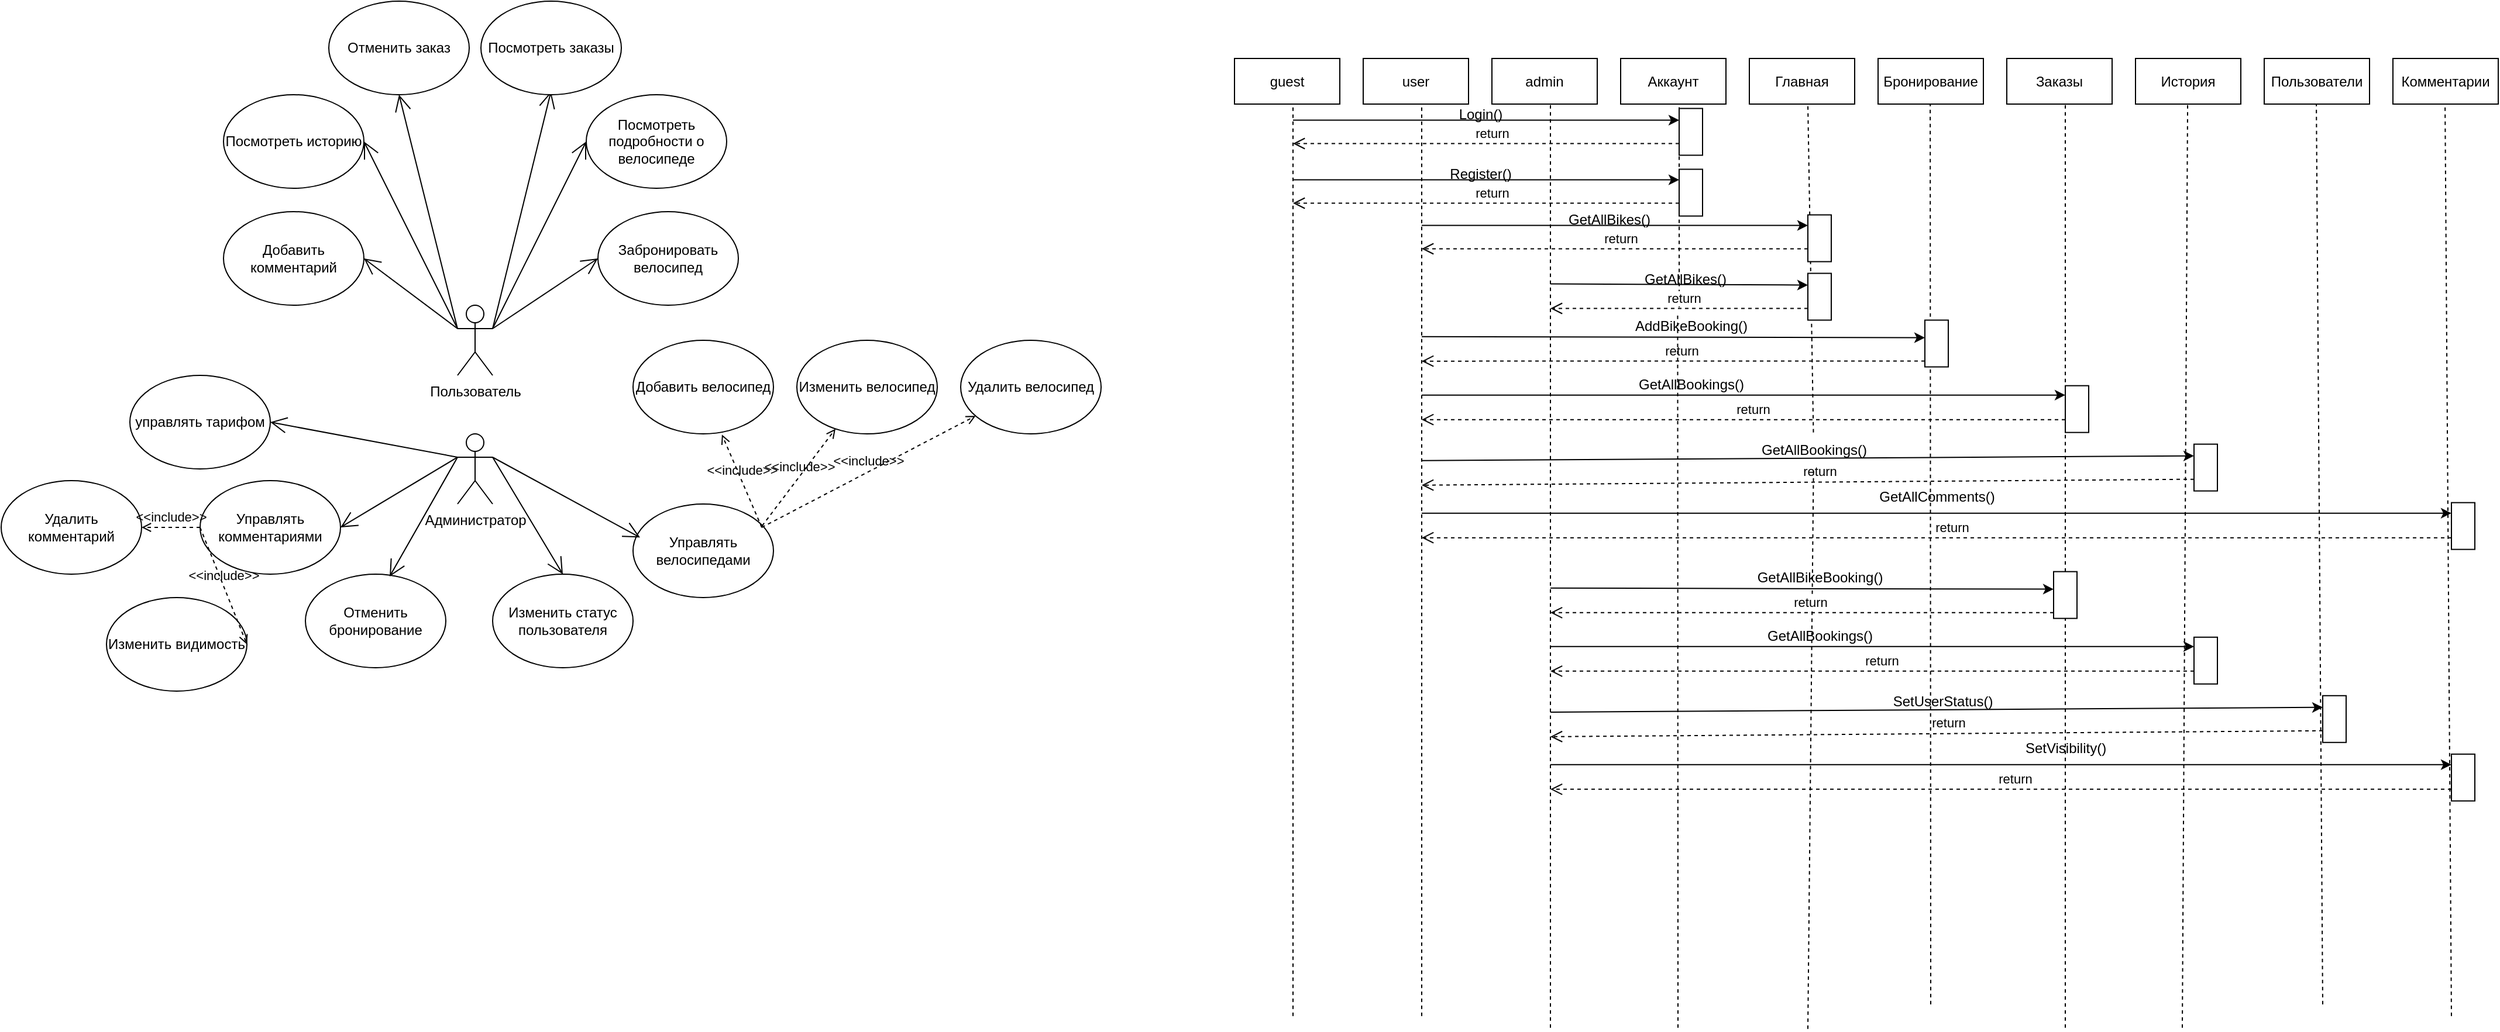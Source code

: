 <mxfile version="27.0.6">
  <diagram name="Page-1" id="e7e014a7-5840-1c2e-5031-d8a46d1fe8dd">
    <mxGraphModel dx="1501" dy="1657" grid="0" gridSize="10" guides="1" tooltips="1" connect="1" arrows="1" fold="1" page="1" pageScale="1" pageWidth="1169" pageHeight="826" background="none" math="0" shadow="0">
      <root>
        <mxCell id="0" />
        <mxCell id="1" parent="0" />
        <mxCell id="YsNcSv_oeG620owVBJP3-41" value="Администратор" style="shape=umlActor;verticalLabelPosition=bottom;verticalAlign=top;html=1;outlineConnect=0;" parent="1" vertex="1">
          <mxGeometry x="534" y="-399" width="30" height="60" as="geometry" />
        </mxCell>
        <mxCell id="YsNcSv_oeG620owVBJP3-42" value="Пользователь" style="shape=umlActor;verticalLabelPosition=bottom;verticalAlign=top;html=1;outlineConnect=0;" parent="1" vertex="1">
          <mxGeometry x="534" y="-509" width="30" height="60" as="geometry" />
        </mxCell>
        <mxCell id="YsNcSv_oeG620owVBJP3-47" value="Добавить велосипед" style="ellipse;whiteSpace=wrap;html=1;" parent="1" vertex="1">
          <mxGeometry x="684" y="-479" width="120" height="80" as="geometry" />
        </mxCell>
        <mxCell id="YsNcSv_oeG620owVBJP3-48" value="Изменить велосипед" style="ellipse;whiteSpace=wrap;html=1;" parent="1" vertex="1">
          <mxGeometry x="824" y="-479" width="120" height="80" as="geometry" />
        </mxCell>
        <mxCell id="YsNcSv_oeG620owVBJP3-49" value="Удалить велосипед" style="ellipse;whiteSpace=wrap;html=1;" parent="1" vertex="1">
          <mxGeometry x="964" y="-479" width="120" height="80" as="geometry" />
        </mxCell>
        <mxCell id="YsNcSv_oeG620owVBJP3-50" value="Управлять комментариями" style="ellipse;whiteSpace=wrap;html=1;" parent="1" vertex="1">
          <mxGeometry x="314" y="-359" width="120" height="80" as="geometry" />
        </mxCell>
        <mxCell id="YsNcSv_oeG620owVBJP3-51" value="Отменить бронирование" style="ellipse;whiteSpace=wrap;html=1;" parent="1" vertex="1">
          <mxGeometry x="404" y="-279" width="120" height="80" as="geometry" />
        </mxCell>
        <mxCell id="YsNcSv_oeG620owVBJP3-52" value="управлять тарифом" style="ellipse;whiteSpace=wrap;html=1;" parent="1" vertex="1">
          <mxGeometry x="254" y="-449" width="120" height="80" as="geometry" />
        </mxCell>
        <mxCell id="YsNcSv_oeG620owVBJP3-56" value="Управлять велосипедами" style="ellipse;whiteSpace=wrap;html=1;" parent="1" vertex="1">
          <mxGeometry x="684" y="-339" width="120" height="80" as="geometry" />
        </mxCell>
        <mxCell id="YsNcSv_oeG620owVBJP3-62" value="" style="endArrow=open;endFill=1;endSize=12;html=1;rounded=0;exitX=0;exitY=0.333;exitDx=0;exitDy=0;exitPerimeter=0;entryX=1;entryY=0.5;entryDx=0;entryDy=0;" parent="1" source="YsNcSv_oeG620owVBJP3-41" target="YsNcSv_oeG620owVBJP3-52" edge="1">
          <mxGeometry width="160" relative="1" as="geometry">
            <mxPoint x="444" y="-19" as="sourcePoint" />
            <mxPoint x="604" y="-19" as="targetPoint" />
          </mxGeometry>
        </mxCell>
        <mxCell id="YsNcSv_oeG620owVBJP3-63" value="" style="endArrow=open;endFill=1;endSize=12;html=1;rounded=0;entryX=0.05;entryY=0.358;entryDx=0;entryDy=0;entryPerimeter=0;" parent="1" target="YsNcSv_oeG620owVBJP3-56" edge="1">
          <mxGeometry width="160" relative="1" as="geometry">
            <mxPoint x="564" y="-379" as="sourcePoint" />
            <mxPoint x="444" y="-109" as="targetPoint" />
          </mxGeometry>
        </mxCell>
        <mxCell id="YsNcSv_oeG620owVBJP3-64" value="Изменить статус пользователя" style="ellipse;whiteSpace=wrap;html=1;" parent="1" vertex="1">
          <mxGeometry x="564" y="-279" width="120" height="80" as="geometry" />
        </mxCell>
        <mxCell id="YsNcSv_oeG620owVBJP3-67" value="" style="endArrow=open;endFill=1;endSize=12;html=1;rounded=0;entryX=1;entryY=0.5;entryDx=0;entryDy=0;exitX=0;exitY=0.333;exitDx=0;exitDy=0;exitPerimeter=0;" parent="1" source="YsNcSv_oeG620owVBJP3-41" target="YsNcSv_oeG620owVBJP3-50" edge="1">
          <mxGeometry width="160" relative="1" as="geometry">
            <mxPoint x="554" y="-29" as="sourcePoint" />
            <mxPoint x="444" y="-169" as="targetPoint" />
          </mxGeometry>
        </mxCell>
        <mxCell id="YsNcSv_oeG620owVBJP3-68" value="" style="endArrow=open;endFill=1;endSize=12;html=1;rounded=0;entryX=0.6;entryY=0.025;entryDx=0;entryDy=0;exitX=0;exitY=0.333;exitDx=0;exitDy=0;exitPerimeter=0;entryPerimeter=0;" parent="1" source="YsNcSv_oeG620owVBJP3-41" target="YsNcSv_oeG620owVBJP3-51" edge="1">
          <mxGeometry width="160" relative="1" as="geometry">
            <mxPoint x="554" y="-29" as="sourcePoint" />
            <mxPoint x="444" y="-69" as="targetPoint" />
          </mxGeometry>
        </mxCell>
        <mxCell id="YsNcSv_oeG620owVBJP3-69" value="" style="endArrow=open;endFill=1;endSize=12;html=1;rounded=0;entryX=0.5;entryY=0;entryDx=0;entryDy=0;exitX=1;exitY=0.333;exitDx=0;exitDy=0;exitPerimeter=0;" parent="1" source="YsNcSv_oeG620owVBJP3-41" target="YsNcSv_oeG620owVBJP3-64" edge="1">
          <mxGeometry width="160" relative="1" as="geometry">
            <mxPoint x="554" y="-29" as="sourcePoint" />
            <mxPoint x="444" y="31" as="targetPoint" />
          </mxGeometry>
        </mxCell>
        <mxCell id="YsNcSv_oeG620owVBJP3-70" value="Посмотреть историю" style="ellipse;whiteSpace=wrap;html=1;" parent="1" vertex="1">
          <mxGeometry x="334" y="-689" width="120" height="80" as="geometry" />
        </mxCell>
        <mxCell id="YsNcSv_oeG620owVBJP3-80" value="&amp;lt;&amp;lt;include&amp;gt;&amp;gt;" style="html=1;verticalAlign=bottom;labelBackgroundColor=none;endArrow=open;endFill=0;dashed=1;rounded=0;entryX=0.633;entryY=1.008;entryDx=0;entryDy=0;entryPerimeter=0;" parent="1" target="YsNcSv_oeG620owVBJP3-47" edge="1">
          <mxGeometry width="160" relative="1" as="geometry">
            <mxPoint x="794" y="-319" as="sourcePoint" />
            <mxPoint x="214" y="178" as="targetPoint" />
          </mxGeometry>
        </mxCell>
        <mxCell id="YsNcSv_oeG620owVBJP3-81" value="&amp;lt;&amp;lt;include&amp;gt;&amp;gt;" style="html=1;verticalAlign=bottom;labelBackgroundColor=none;endArrow=open;endFill=0;dashed=1;rounded=0;exitX=0.919;exitY=0.234;exitDx=0;exitDy=0;exitPerimeter=0;" parent="1" source="YsNcSv_oeG620owVBJP3-56" target="YsNcSv_oeG620owVBJP3-48" edge="1">
          <mxGeometry width="160" relative="1" as="geometry">
            <mxPoint x="354" y="258" as="sourcePoint" />
            <mxPoint x="354" y="178" as="targetPoint" />
            <Array as="points" />
          </mxGeometry>
        </mxCell>
        <mxCell id="YsNcSv_oeG620owVBJP3-82" value="&amp;lt;&amp;lt;include&amp;gt;&amp;gt;" style="html=1;verticalAlign=bottom;labelBackgroundColor=none;endArrow=open;endFill=0;dashed=1;rounded=0;" parent="1" target="YsNcSv_oeG620owVBJP3-49" edge="1">
          <mxGeometry width="160" relative="1" as="geometry">
            <mxPoint x="794" y="-319" as="sourcePoint" />
            <mxPoint x="1044" y="-532" as="targetPoint" />
          </mxGeometry>
        </mxCell>
        <mxCell id="YsNcSv_oeG620owVBJP3-84" value="Посмотреть подробности о велосипеде" style="ellipse;whiteSpace=wrap;html=1;" parent="1" vertex="1">
          <mxGeometry x="644" y="-689" width="120" height="80" as="geometry" />
        </mxCell>
        <mxCell id="YsNcSv_oeG620owVBJP3-85" value="Забронировать велосипед" style="ellipse;whiteSpace=wrap;html=1;" parent="1" vertex="1">
          <mxGeometry x="654" y="-589" width="120" height="80" as="geometry" />
        </mxCell>
        <mxCell id="YsNcSv_oeG620owVBJP3-98" value="Изменить в&lt;span style=&quot;color: rgba(0, 0, 0, 0); font-family: monospace; font-size: 0px; text-align: start; text-wrap-mode: nowrap;&quot;&gt;%3CmxGraphModel%3E%3Croot%3E%3CmxCell%20id%3D%220%22%2F%3E%3CmxCell%20id%3D%221%22%20parent%3D%220%22%2F%3E%3CmxCell%20id%3D%222%22%20value%3D%22%26amp%3Blt%3B%26amp%3Blt%3Binclude%26amp%3Bgt%3B%26amp%3Bgt%3B%22%20style%3D%22html%3D1%3BverticalAlign%3Dbottom%3BlabelBackgroundColor%3Dnone%3BendArrow%3Dopen%3BendFill%3D0%3Bdashed%3D1%3Brounded%3D0%3BentryX%3D0.5%3BentryY%3D1%3BentryDx%3D0%3BentryDy%3D0%3BexitX%3D0.5%3BexitY%3D0%3BexitDx%3D0%3BexitDy%3D0%3B%22%20edge%3D%221%22%20parent%3D%221%22%3E%3CmxGeometry%20width%3D%22160%22%20relative%3D%221%22%20as%3D%22geometry%22%3E%3CmxPoint%20x%3D%22150%22%20y%3D%2270%22%20as%3D%22sourcePoint%22%2F%3E%3CmxPoint%20x%3D%2210%22%20y%3D%22-10%22%20as%3D%22targetPoint%22%2F%3E%3C%2FmxGeometry%3E%3C%2FmxCell%3E%3C%2Froot%3E%3C%2FmxGraphModel%3E&lt;/span&gt;идимость" style="ellipse;whiteSpace=wrap;html=1;" parent="1" vertex="1">
          <mxGeometry x="234" y="-259" width="120" height="80" as="geometry" />
        </mxCell>
        <mxCell id="IDEFh9YCxk9d17EdRo5u-1" value="" style="endArrow=open;endFill=1;endSize=12;html=1;rounded=0;entryX=0.499;entryY=0.965;entryDx=0;entryDy=0;entryPerimeter=0;" parent="1" target="a5ipstN5LhFRnfqZYlel-1" edge="1">
          <mxGeometry width="160" relative="1" as="geometry">
            <mxPoint x="564" y="-489" as="sourcePoint" />
            <mxPoint x="799" y="-849" as="targetPoint" />
          </mxGeometry>
        </mxCell>
        <mxCell id="IDEFh9YCxk9d17EdRo5u-2" value="" style="endArrow=open;endFill=1;endSize=12;html=1;rounded=0;exitX=1;exitY=0.333;exitDx=0;exitDy=0;exitPerimeter=0;entryX=0;entryY=0.5;entryDx=0;entryDy=0;" parent="1" source="YsNcSv_oeG620owVBJP3-42" target="YsNcSv_oeG620owVBJP3-84" edge="1">
          <mxGeometry width="160" relative="1" as="geometry">
            <mxPoint x="764" y="-19" as="sourcePoint" />
            <mxPoint x="902" y="-141" as="targetPoint" />
          </mxGeometry>
        </mxCell>
        <mxCell id="IDEFh9YCxk9d17EdRo5u-3" value="" style="endArrow=open;endFill=1;endSize=12;html=1;rounded=0;exitX=1;exitY=0.333;exitDx=0;exitDy=0;exitPerimeter=0;entryX=0;entryY=0.5;entryDx=0;entryDy=0;" parent="1" source="YsNcSv_oeG620owVBJP3-42" target="YsNcSv_oeG620owVBJP3-85" edge="1">
          <mxGeometry width="160" relative="1" as="geometry">
            <mxPoint x="774" y="-9" as="sourcePoint" />
            <mxPoint x="912" y="-131" as="targetPoint" />
          </mxGeometry>
        </mxCell>
        <mxCell id="a5ipstN5LhFRnfqZYlel-1" value="Посмотреть заказы" style="ellipse;whiteSpace=wrap;html=1;" parent="1" vertex="1">
          <mxGeometry x="554" y="-769" width="120" height="80" as="geometry" />
        </mxCell>
        <mxCell id="a5ipstN5LhFRnfqZYlel-2" value="Отменить заказ" style="ellipse;whiteSpace=wrap;html=1;" parent="1" vertex="1">
          <mxGeometry x="424" y="-769" width="120" height="80" as="geometry" />
        </mxCell>
        <mxCell id="a5ipstN5LhFRnfqZYlel-3" value="Добавить комментарий" style="ellipse;whiteSpace=wrap;html=1;" parent="1" vertex="1">
          <mxGeometry x="334" y="-589" width="120" height="80" as="geometry" />
        </mxCell>
        <mxCell id="a5ipstN5LhFRnfqZYlel-4" value="&amp;lt;&amp;lt;include&amp;gt;&amp;gt;" style="html=1;verticalAlign=bottom;labelBackgroundColor=none;endArrow=open;endFill=0;dashed=1;rounded=0;entryX=1;entryY=0.5;entryDx=0;entryDy=0;exitX=0;exitY=0.5;exitDx=0;exitDy=0;" parent="1" source="YsNcSv_oeG620owVBJP3-50" target="YsNcSv_oeG620owVBJP3-98" edge="1">
          <mxGeometry width="160" relative="1" as="geometry">
            <mxPoint x="444" y="-179" as="sourcePoint" />
            <mxPoint x="304" y="-259" as="targetPoint" />
          </mxGeometry>
        </mxCell>
        <mxCell id="a5ipstN5LhFRnfqZYlel-5" value="Удалить комментарий" style="ellipse;whiteSpace=wrap;html=1;" parent="1" vertex="1">
          <mxGeometry x="144" y="-359" width="120" height="80" as="geometry" />
        </mxCell>
        <mxCell id="a5ipstN5LhFRnfqZYlel-6" value="&amp;lt;&amp;lt;include&amp;gt;&amp;gt;" style="html=1;verticalAlign=bottom;labelBackgroundColor=none;endArrow=open;endFill=0;dashed=1;rounded=0;entryX=1;entryY=0.5;entryDx=0;entryDy=0;exitX=0;exitY=0.5;exitDx=0;exitDy=0;" parent="1" source="YsNcSv_oeG620owVBJP3-50" target="a5ipstN5LhFRnfqZYlel-5" edge="1">
          <mxGeometry width="160" relative="1" as="geometry">
            <mxPoint x="444" y="-179" as="sourcePoint" />
            <mxPoint x="344" y="-139" as="targetPoint" />
          </mxGeometry>
        </mxCell>
        <mxCell id="a5ipstN5LhFRnfqZYlel-7" value="" style="endArrow=open;endFill=1;endSize=12;html=1;rounded=0;entryX=0.5;entryY=1;entryDx=0;entryDy=0;" parent="1" target="a5ipstN5LhFRnfqZYlel-2" edge="1">
          <mxGeometry width="160" relative="1" as="geometry">
            <mxPoint x="534" y="-489" as="sourcePoint" />
            <mxPoint x="834" y="-719" as="targetPoint" />
          </mxGeometry>
        </mxCell>
        <mxCell id="a5ipstN5LhFRnfqZYlel-8" value="" style="endArrow=open;endFill=1;endSize=12;html=1;rounded=0;entryX=1;entryY=0.5;entryDx=0;entryDy=0;" parent="1" target="YsNcSv_oeG620owVBJP3-70" edge="1">
          <mxGeometry width="160" relative="1" as="geometry">
            <mxPoint x="534" y="-489" as="sourcePoint" />
            <mxPoint x="824" y="-779" as="targetPoint" />
          </mxGeometry>
        </mxCell>
        <mxCell id="a5ipstN5LhFRnfqZYlel-9" value="" style="endArrow=open;endFill=1;endSize=12;html=1;rounded=0;entryX=1;entryY=0.5;entryDx=0;entryDy=0;" parent="1" target="a5ipstN5LhFRnfqZYlel-3" edge="1">
          <mxGeometry width="160" relative="1" as="geometry">
            <mxPoint x="534" y="-489" as="sourcePoint" />
            <mxPoint x="484" y="-489" as="targetPoint" />
          </mxGeometry>
        </mxCell>
        <mxCell id="K-OcBMhKmm6LMakxH6LD-1" value="user" style="rounded=0;whiteSpace=wrap;html=1;" vertex="1" parent="1">
          <mxGeometry x="1308" y="-720" width="90" height="39" as="geometry" />
        </mxCell>
        <mxCell id="K-OcBMhKmm6LMakxH6LD-2" value="admin" style="rounded=0;whiteSpace=wrap;html=1;" vertex="1" parent="1">
          <mxGeometry x="1418" y="-720" width="90" height="39" as="geometry" />
        </mxCell>
        <mxCell id="K-OcBMhKmm6LMakxH6LD-3" value="Главная" style="rounded=0;whiteSpace=wrap;html=1;" vertex="1" parent="1">
          <mxGeometry x="1638" y="-720" width="90" height="39" as="geometry" />
        </mxCell>
        <mxCell id="K-OcBMhKmm6LMakxH6LD-4" value="Бронирование" style="rounded=0;whiteSpace=wrap;html=1;" vertex="1" parent="1">
          <mxGeometry x="1748" y="-720" width="90" height="39" as="geometry" />
        </mxCell>
        <mxCell id="K-OcBMhKmm6LMakxH6LD-5" value="Заказы" style="rounded=0;whiteSpace=wrap;html=1;" vertex="1" parent="1">
          <mxGeometry x="1858" y="-720" width="90" height="39" as="geometry" />
        </mxCell>
        <mxCell id="K-OcBMhKmm6LMakxH6LD-6" value="История" style="rounded=0;whiteSpace=wrap;html=1;" vertex="1" parent="1">
          <mxGeometry x="1968" y="-720" width="90" height="39" as="geometry" />
        </mxCell>
        <mxCell id="K-OcBMhKmm6LMakxH6LD-7" value="Пользователи" style="rounded=0;whiteSpace=wrap;html=1;" vertex="1" parent="1">
          <mxGeometry x="2078" y="-720" width="90" height="39" as="geometry" />
        </mxCell>
        <mxCell id="K-OcBMhKmm6LMakxH6LD-8" value="Комментарии" style="rounded=0;whiteSpace=wrap;html=1;" vertex="1" parent="1">
          <mxGeometry x="2188" y="-720" width="90" height="39" as="geometry" />
        </mxCell>
        <mxCell id="K-OcBMhKmm6LMakxH6LD-10" value="" style="endArrow=none;dashed=1;html=1;rounded=0;" edge="1" parent="1">
          <mxGeometry width="50" height="50" relative="1" as="geometry">
            <mxPoint x="1358" y="98.82" as="sourcePoint" />
            <mxPoint x="1358" y="-681" as="targetPoint" />
          </mxGeometry>
        </mxCell>
        <mxCell id="K-OcBMhKmm6LMakxH6LD-11" value="" style="endArrow=none;dashed=1;html=1;rounded=0;" edge="1" parent="1">
          <mxGeometry width="50" height="50" relative="1" as="geometry">
            <mxPoint x="1468" y="108.82" as="sourcePoint" />
            <mxPoint x="1468" y="-681" as="targetPoint" />
          </mxGeometry>
        </mxCell>
        <mxCell id="K-OcBMhKmm6LMakxH6LD-12" value="" style="endArrow=none;dashed=1;html=1;rounded=0;" edge="1" parent="1" source="K-OcBMhKmm6LMakxH6LD-97">
          <mxGeometry width="50" height="50" relative="1" as="geometry">
            <mxPoint x="1688" y="109.82" as="sourcePoint" />
            <mxPoint x="1688" y="-681" as="targetPoint" />
          </mxGeometry>
        </mxCell>
        <mxCell id="K-OcBMhKmm6LMakxH6LD-13" value="" style="endArrow=none;dashed=1;html=1;rounded=0;" edge="1" parent="1">
          <mxGeometry width="50" height="50" relative="1" as="geometry">
            <mxPoint x="1793" y="88.82" as="sourcePoint" />
            <mxPoint x="1792.55" y="-681" as="targetPoint" />
          </mxGeometry>
        </mxCell>
        <mxCell id="K-OcBMhKmm6LMakxH6LD-14" value="" style="endArrow=none;dashed=1;html=1;rounded=0;" edge="1" parent="1">
          <mxGeometry width="50" height="50" relative="1" as="geometry">
            <mxPoint x="1908" y="108.82" as="sourcePoint" />
            <mxPoint x="1908" y="-681" as="targetPoint" />
          </mxGeometry>
        </mxCell>
        <mxCell id="K-OcBMhKmm6LMakxH6LD-15" value="" style="endArrow=none;dashed=1;html=1;rounded=0;" edge="1" parent="1">
          <mxGeometry width="50" height="50" relative="1" as="geometry">
            <mxPoint x="2008" y="108.82" as="sourcePoint" />
            <mxPoint x="2012.55" y="-681" as="targetPoint" />
          </mxGeometry>
        </mxCell>
        <mxCell id="K-OcBMhKmm6LMakxH6LD-16" value="" style="endArrow=none;dashed=1;html=1;rounded=0;" edge="1" parent="1">
          <mxGeometry width="50" height="50" relative="1" as="geometry">
            <mxPoint x="2128" y="88.82" as="sourcePoint" />
            <mxPoint x="2122.55" y="-681" as="targetPoint" />
          </mxGeometry>
        </mxCell>
        <mxCell id="K-OcBMhKmm6LMakxH6LD-17" value="" style="endArrow=none;dashed=1;html=1;rounded=0;" edge="1" parent="1">
          <mxGeometry width="50" height="50" relative="1" as="geometry">
            <mxPoint x="2238" y="98.82" as="sourcePoint" />
            <mxPoint x="2232.55" y="-681" as="targetPoint" />
          </mxGeometry>
        </mxCell>
        <mxCell id="K-OcBMhKmm6LMakxH6LD-18" value="Аккаунт" style="rounded=0;whiteSpace=wrap;html=1;" vertex="1" parent="1">
          <mxGeometry x="1528" y="-720" width="90" height="39" as="geometry" />
        </mxCell>
        <mxCell id="K-OcBMhKmm6LMakxH6LD-19" value="" style="endArrow=none;dashed=1;html=1;rounded=0;exitX=0.417;exitY=-0.033;exitDx=0;exitDy=0;exitPerimeter=0;" edge="1" parent="1" source="K-OcBMhKmm6LMakxH6LD-63">
          <mxGeometry width="50" height="50" relative="1" as="geometry">
            <mxPoint x="1578" y="-240.355" as="sourcePoint" />
            <mxPoint x="1578" y="-681" as="targetPoint" />
          </mxGeometry>
        </mxCell>
        <mxCell id="K-OcBMhKmm6LMakxH6LD-20" value="" style="rounded=0;whiteSpace=wrap;html=1;direction=south;" vertex="1" parent="1">
          <mxGeometry x="1578" y="-677.25" width="20" height="40" as="geometry" />
        </mxCell>
        <mxCell id="K-OcBMhKmm6LMakxH6LD-21" value="" style="endArrow=classic;html=1;rounded=0;" edge="1" parent="1">
          <mxGeometry width="50" height="50" relative="1" as="geometry">
            <mxPoint x="1248" y="-667.25" as="sourcePoint" />
            <mxPoint x="1578" y="-667.25" as="targetPoint" />
          </mxGeometry>
        </mxCell>
        <mxCell id="K-OcBMhKmm6LMakxH6LD-22" value="guest" style="rounded=0;whiteSpace=wrap;html=1;" vertex="1" parent="1">
          <mxGeometry x="1198" y="-720" width="90" height="39" as="geometry" />
        </mxCell>
        <mxCell id="K-OcBMhKmm6LMakxH6LD-23" value="" style="endArrow=none;dashed=1;html=1;rounded=0;" edge="1" parent="1">
          <mxGeometry width="50" height="50" relative="1" as="geometry">
            <mxPoint x="1248" y="98.82" as="sourcePoint" />
            <mxPoint x="1248" y="-681.0" as="targetPoint" />
          </mxGeometry>
        </mxCell>
        <mxCell id="K-OcBMhKmm6LMakxH6LD-24" value="Login()" style="text;html=1;align=center;verticalAlign=middle;resizable=0;points=[];autosize=1;strokeColor=none;fillColor=none;" vertex="1" parent="1">
          <mxGeometry x="1378" y="-687.25" width="60" height="30" as="geometry" />
        </mxCell>
        <mxCell id="K-OcBMhKmm6LMakxH6LD-28" value="" style="endArrow=none;html=1;rounded=0;" edge="1" parent="1">
          <mxGeometry width="50" height="50" relative="1" as="geometry">
            <mxPoint x="1248" y="-647.25" as="sourcePoint" />
            <mxPoint x="1248" y="-647.25" as="targetPoint" />
          </mxGeometry>
        </mxCell>
        <mxCell id="K-OcBMhKmm6LMakxH6LD-29" value="" style="endArrow=none;dashed=1;html=1;dashPattern=1 3;strokeWidth=2;rounded=0;" edge="1" parent="1">
          <mxGeometry width="50" height="50" relative="1" as="geometry">
            <mxPoint x="1248" y="-647.25" as="sourcePoint" />
            <mxPoint x="1248" y="-647.25" as="targetPoint" />
          </mxGeometry>
        </mxCell>
        <mxCell id="K-OcBMhKmm6LMakxH6LD-31" value="return" style="html=1;verticalAlign=bottom;endArrow=open;dashed=1;endSize=8;curved=0;rounded=0;exitX=0.75;exitY=1;exitDx=0;exitDy=0;" edge="1" parent="1" source="K-OcBMhKmm6LMakxH6LD-20">
          <mxGeometry x="-0.03" relative="1" as="geometry">
            <mxPoint x="1328" y="-647.25" as="sourcePoint" />
            <mxPoint x="1248" y="-647.25" as="targetPoint" />
            <mxPoint as="offset" />
          </mxGeometry>
        </mxCell>
        <mxCell id="K-OcBMhKmm6LMakxH6LD-32" value="" style="endArrow=classic;html=1;rounded=0;" edge="1" parent="1">
          <mxGeometry width="50" height="50" relative="1" as="geometry">
            <mxPoint x="1248" y="-616.25" as="sourcePoint" />
            <mxPoint x="1578" y="-616.25" as="targetPoint" />
          </mxGeometry>
        </mxCell>
        <mxCell id="K-OcBMhKmm6LMakxH6LD-33" value="" style="endArrow=none;html=1;rounded=0;" edge="1" parent="1">
          <mxGeometry width="50" height="50" relative="1" as="geometry">
            <mxPoint x="1248" y="-596.25" as="sourcePoint" />
            <mxPoint x="1248" y="-596.25" as="targetPoint" />
          </mxGeometry>
        </mxCell>
        <mxCell id="K-OcBMhKmm6LMakxH6LD-34" value="" style="endArrow=none;dashed=1;html=1;dashPattern=1 3;strokeWidth=2;rounded=0;" edge="1" parent="1">
          <mxGeometry width="50" height="50" relative="1" as="geometry">
            <mxPoint x="1248" y="-596.25" as="sourcePoint" />
            <mxPoint x="1248" y="-596.25" as="targetPoint" />
          </mxGeometry>
        </mxCell>
        <mxCell id="K-OcBMhKmm6LMakxH6LD-35" value="return" style="html=1;verticalAlign=bottom;endArrow=open;dashed=1;endSize=8;curved=0;rounded=0;exitX=0.6;exitY=1;exitDx=0;exitDy=0;exitPerimeter=0;" edge="1" parent="1">
          <mxGeometry x="-0.03" relative="1" as="geometry">
            <mxPoint x="1578" y="-596.25" as="sourcePoint" />
            <mxPoint x="1248" y="-596.25" as="targetPoint" />
            <mxPoint as="offset" />
          </mxGeometry>
        </mxCell>
        <mxCell id="K-OcBMhKmm6LMakxH6LD-36" value="Register()" style="text;html=1;align=center;verticalAlign=middle;resizable=0;points=[];autosize=1;strokeColor=none;fillColor=none;" vertex="1" parent="1">
          <mxGeometry x="1368" y="-636.25" width="80" height="30" as="geometry" />
        </mxCell>
        <mxCell id="K-OcBMhKmm6LMakxH6LD-37" value="" style="rounded=0;whiteSpace=wrap;html=1;direction=south;" vertex="1" parent="1">
          <mxGeometry x="1578" y="-625.25" width="20" height="40" as="geometry" />
        </mxCell>
        <mxCell id="K-OcBMhKmm6LMakxH6LD-39" value="" style="endArrow=classic;html=1;rounded=0;" edge="1" parent="1">
          <mxGeometry width="50" height="50" relative="1" as="geometry">
            <mxPoint x="1358" y="-577.25" as="sourcePoint" />
            <mxPoint x="1688" y="-577.25" as="targetPoint" />
          </mxGeometry>
        </mxCell>
        <mxCell id="K-OcBMhKmm6LMakxH6LD-40" value="" style="endArrow=none;html=1;rounded=0;" edge="1" parent="1">
          <mxGeometry width="50" height="50" relative="1" as="geometry">
            <mxPoint x="1358" y="-557.25" as="sourcePoint" />
            <mxPoint x="1358" y="-557.25" as="targetPoint" />
          </mxGeometry>
        </mxCell>
        <mxCell id="K-OcBMhKmm6LMakxH6LD-41" value="" style="endArrow=none;dashed=1;html=1;dashPattern=1 3;strokeWidth=2;rounded=0;" edge="1" parent="1">
          <mxGeometry width="50" height="50" relative="1" as="geometry">
            <mxPoint x="1358" y="-557.25" as="sourcePoint" />
            <mxPoint x="1358" y="-557.25" as="targetPoint" />
          </mxGeometry>
        </mxCell>
        <mxCell id="K-OcBMhKmm6LMakxH6LD-42" value="return" style="html=1;verticalAlign=bottom;endArrow=open;dashed=1;endSize=8;curved=0;rounded=0;exitX=0.6;exitY=1;exitDx=0;exitDy=0;exitPerimeter=0;" edge="1" parent="1">
          <mxGeometry x="-0.03" relative="1" as="geometry">
            <mxPoint x="1688" y="-557.25" as="sourcePoint" />
            <mxPoint x="1358" y="-557.25" as="targetPoint" />
            <mxPoint as="offset" />
          </mxGeometry>
        </mxCell>
        <mxCell id="K-OcBMhKmm6LMakxH6LD-43" value="GetAllBikes()" style="text;html=1;align=center;verticalAlign=middle;resizable=0;points=[];autosize=1;strokeColor=none;fillColor=none;" vertex="1" parent="1">
          <mxGeometry x="1473" y="-597.25" width="90" height="30" as="geometry" />
        </mxCell>
        <mxCell id="K-OcBMhKmm6LMakxH6LD-44" value="" style="rounded=0;whiteSpace=wrap;html=1;direction=south;" vertex="1" parent="1">
          <mxGeometry x="1688" y="-586.25" width="20" height="40" as="geometry" />
        </mxCell>
        <mxCell id="K-OcBMhKmm6LMakxH6LD-46" value="" style="endArrow=none;html=1;rounded=0;" edge="1" parent="1">
          <mxGeometry width="50" height="50" relative="1" as="geometry">
            <mxPoint x="1468" y="-496.25" as="sourcePoint" />
            <mxPoint x="1468" y="-496.25" as="targetPoint" />
          </mxGeometry>
        </mxCell>
        <mxCell id="K-OcBMhKmm6LMakxH6LD-47" value="" style="endArrow=none;dashed=1;html=1;dashPattern=1 3;strokeWidth=2;rounded=0;" edge="1" parent="1">
          <mxGeometry width="50" height="50" relative="1" as="geometry">
            <mxPoint x="1468" y="-496.25" as="sourcePoint" />
            <mxPoint x="1468" y="-496.25" as="targetPoint" />
          </mxGeometry>
        </mxCell>
        <mxCell id="K-OcBMhKmm6LMakxH6LD-48" value="return" style="html=1;verticalAlign=bottom;endArrow=open;dashed=1;endSize=8;curved=0;rounded=0;exitX=0.75;exitY=1;exitDx=0;exitDy=0;" edge="1" parent="1" source="K-OcBMhKmm6LMakxH6LD-50">
          <mxGeometry x="-0.03" relative="1" as="geometry">
            <mxPoint x="1798" y="-496.25" as="sourcePoint" />
            <mxPoint x="1468" y="-506.25" as="targetPoint" />
            <mxPoint as="offset" />
          </mxGeometry>
        </mxCell>
        <mxCell id="K-OcBMhKmm6LMakxH6LD-49" value="GetAllBikes()" style="text;html=1;align=center;verticalAlign=middle;resizable=0;points=[];autosize=1;strokeColor=none;fillColor=none;" vertex="1" parent="1">
          <mxGeometry x="1538" y="-546.25" width="90" height="30" as="geometry" />
        </mxCell>
        <mxCell id="K-OcBMhKmm6LMakxH6LD-51" value="" style="endArrow=classic;html=1;rounded=0;entryX=0.25;entryY=1;entryDx=0;entryDy=0;" edge="1" parent="1" target="K-OcBMhKmm6LMakxH6LD-50">
          <mxGeometry width="50" height="50" relative="1" as="geometry">
            <mxPoint x="1468" y="-527.25" as="sourcePoint" />
            <mxPoint x="1798" y="-516.25" as="targetPoint" />
          </mxGeometry>
        </mxCell>
        <mxCell id="K-OcBMhKmm6LMakxH6LD-50" value="" style="rounded=0;whiteSpace=wrap;html=1;direction=south;" vertex="1" parent="1">
          <mxGeometry x="1688" y="-536.25" width="20" height="40" as="geometry" />
        </mxCell>
        <mxCell id="K-OcBMhKmm6LMakxH6LD-57" value="" style="endArrow=none;html=1;rounded=0;" edge="1" parent="1">
          <mxGeometry width="50" height="50" relative="1" as="geometry">
            <mxPoint x="1358" y="-451.18" as="sourcePoint" />
            <mxPoint x="1358" y="-451.18" as="targetPoint" />
          </mxGeometry>
        </mxCell>
        <mxCell id="K-OcBMhKmm6LMakxH6LD-58" value="" style="endArrow=none;dashed=1;html=1;dashPattern=1 3;strokeWidth=2;rounded=0;" edge="1" parent="1">
          <mxGeometry width="50" height="50" relative="1" as="geometry">
            <mxPoint x="1358" y="-451.18" as="sourcePoint" />
            <mxPoint x="1358" y="-451.18" as="targetPoint" />
          </mxGeometry>
        </mxCell>
        <mxCell id="K-OcBMhKmm6LMakxH6LD-59" value="return" style="html=1;verticalAlign=bottom;endArrow=open;dashed=1;endSize=8;curved=0;rounded=0;" edge="1" parent="1">
          <mxGeometry x="-0.03" relative="1" as="geometry">
            <mxPoint x="1788" y="-461.25" as="sourcePoint" />
            <mxPoint x="1358" y="-461.18" as="targetPoint" />
            <mxPoint as="offset" />
          </mxGeometry>
        </mxCell>
        <mxCell id="K-OcBMhKmm6LMakxH6LD-60" value="" style="endArrow=classic;html=1;rounded=0;" edge="1" parent="1">
          <mxGeometry width="50" height="50" relative="1" as="geometry">
            <mxPoint x="1358" y="-482.18" as="sourcePoint" />
            <mxPoint x="1788" y="-481.25" as="targetPoint" />
          </mxGeometry>
        </mxCell>
        <mxCell id="K-OcBMhKmm6LMakxH6LD-61" value="" style="rounded=0;whiteSpace=wrap;html=1;direction=south;" vertex="1" parent="1">
          <mxGeometry x="1788" y="-496.25" width="20" height="40" as="geometry" />
        </mxCell>
        <mxCell id="K-OcBMhKmm6LMakxH6LD-64" value="" style="endArrow=none;dashed=1;html=1;rounded=0;entryX=0.406;entryY=0.116;entryDx=0;entryDy=0;entryPerimeter=0;" edge="1" parent="1" target="K-OcBMhKmm6LMakxH6LD-63">
          <mxGeometry width="50" height="50" relative="1" as="geometry">
            <mxPoint x="1577" y="108.82" as="sourcePoint" />
            <mxPoint x="1578" y="-681" as="targetPoint" />
          </mxGeometry>
        </mxCell>
        <mxCell id="K-OcBMhKmm6LMakxH6LD-63" value="AddBikeBooking()" style="text;html=1;align=center;verticalAlign=middle;resizable=0;points=[];autosize=1;strokeColor=none;fillColor=none;" vertex="1" parent="1">
          <mxGeometry x="1528" y="-506.25" width="120" height="30" as="geometry" />
        </mxCell>
        <mxCell id="K-OcBMhKmm6LMakxH6LD-69" value="" style="endArrow=none;html=1;rounded=0;" edge="1" parent="1">
          <mxGeometry width="50" height="50" relative="1" as="geometry">
            <mxPoint x="1468" y="-446.25" as="sourcePoint" />
            <mxPoint x="1468" y="-446.25" as="targetPoint" />
          </mxGeometry>
        </mxCell>
        <mxCell id="K-OcBMhKmm6LMakxH6LD-70" value="" style="endArrow=none;dashed=1;html=1;dashPattern=1 3;strokeWidth=2;rounded=0;" edge="1" parent="1">
          <mxGeometry width="50" height="50" relative="1" as="geometry">
            <mxPoint x="1468" y="-446.25" as="sourcePoint" />
            <mxPoint x="1468" y="-446.25" as="targetPoint" />
          </mxGeometry>
        </mxCell>
        <mxCell id="K-OcBMhKmm6LMakxH6LD-72" value="" style="endArrow=none;html=1;rounded=0;" edge="1" parent="1">
          <mxGeometry width="50" height="50" relative="1" as="geometry">
            <mxPoint x="1358" y="-401.18" as="sourcePoint" />
            <mxPoint x="1358" y="-401.18" as="targetPoint" />
          </mxGeometry>
        </mxCell>
        <mxCell id="K-OcBMhKmm6LMakxH6LD-73" value="" style="endArrow=none;dashed=1;html=1;dashPattern=1 3;strokeWidth=2;rounded=0;" edge="1" parent="1">
          <mxGeometry width="50" height="50" relative="1" as="geometry">
            <mxPoint x="1358" y="-401.18" as="sourcePoint" />
            <mxPoint x="1358" y="-401.18" as="targetPoint" />
          </mxGeometry>
        </mxCell>
        <mxCell id="K-OcBMhKmm6LMakxH6LD-74" value="return" style="html=1;verticalAlign=bottom;endArrow=open;dashed=1;endSize=8;curved=0;rounded=0;" edge="1" parent="1">
          <mxGeometry x="-0.03" relative="1" as="geometry">
            <mxPoint x="1908" y="-411.18" as="sourcePoint" />
            <mxPoint x="1358" y="-411.18" as="targetPoint" />
            <mxPoint as="offset" />
          </mxGeometry>
        </mxCell>
        <mxCell id="K-OcBMhKmm6LMakxH6LD-75" value="" style="endArrow=classic;html=1;rounded=0;" edge="1" parent="1">
          <mxGeometry width="50" height="50" relative="1" as="geometry">
            <mxPoint x="1358" y="-432.18" as="sourcePoint" />
            <mxPoint x="1908" y="-432.18" as="targetPoint" />
          </mxGeometry>
        </mxCell>
        <mxCell id="K-OcBMhKmm6LMakxH6LD-76" value="" style="rounded=0;whiteSpace=wrap;html=1;direction=south;" vertex="1" parent="1">
          <mxGeometry x="1908" y="-440.18" width="20" height="40" as="geometry" />
        </mxCell>
        <mxCell id="K-OcBMhKmm6LMakxH6LD-77" value="GetAllBookings()" style="text;html=1;align=center;verticalAlign=middle;resizable=0;points=[];autosize=1;strokeColor=none;fillColor=none;" vertex="1" parent="1">
          <mxGeometry x="1533" y="-456.25" width="110" height="30" as="geometry" />
        </mxCell>
        <mxCell id="K-OcBMhKmm6LMakxH6LD-88" value="" style="endArrow=none;html=1;rounded=0;" edge="1" parent="1">
          <mxGeometry width="50" height="50" relative="1" as="geometry">
            <mxPoint x="1358" y="-395.11" as="sourcePoint" />
            <mxPoint x="1358" y="-395.11" as="targetPoint" />
          </mxGeometry>
        </mxCell>
        <mxCell id="K-OcBMhKmm6LMakxH6LD-89" value="" style="endArrow=none;dashed=1;html=1;dashPattern=1 3;strokeWidth=2;rounded=0;" edge="1" parent="1">
          <mxGeometry width="50" height="50" relative="1" as="geometry">
            <mxPoint x="1358" y="-395.11" as="sourcePoint" />
            <mxPoint x="1358" y="-395.11" as="targetPoint" />
          </mxGeometry>
        </mxCell>
        <mxCell id="K-OcBMhKmm6LMakxH6LD-90" value="" style="endArrow=none;html=1;rounded=0;" edge="1" parent="1">
          <mxGeometry width="50" height="50" relative="1" as="geometry">
            <mxPoint x="1468" y="-390.18" as="sourcePoint" />
            <mxPoint x="1468" y="-390.18" as="targetPoint" />
          </mxGeometry>
        </mxCell>
        <mxCell id="K-OcBMhKmm6LMakxH6LD-91" value="" style="endArrow=none;dashed=1;html=1;dashPattern=1 3;strokeWidth=2;rounded=0;" edge="1" parent="1">
          <mxGeometry width="50" height="50" relative="1" as="geometry">
            <mxPoint x="1468" y="-390.18" as="sourcePoint" />
            <mxPoint x="1468" y="-390.18" as="targetPoint" />
          </mxGeometry>
        </mxCell>
        <mxCell id="K-OcBMhKmm6LMakxH6LD-92" value="" style="endArrow=none;html=1;rounded=0;" edge="1" parent="1">
          <mxGeometry width="50" height="50" relative="1" as="geometry">
            <mxPoint x="1358" y="-345.11" as="sourcePoint" />
            <mxPoint x="1358" y="-345.11" as="targetPoint" />
          </mxGeometry>
        </mxCell>
        <mxCell id="K-OcBMhKmm6LMakxH6LD-93" value="" style="endArrow=none;dashed=1;html=1;dashPattern=1 3;strokeWidth=2;rounded=0;" edge="1" parent="1">
          <mxGeometry width="50" height="50" relative="1" as="geometry">
            <mxPoint x="1358" y="-345.11" as="sourcePoint" />
            <mxPoint x="1358" y="-345.11" as="targetPoint" />
          </mxGeometry>
        </mxCell>
        <mxCell id="K-OcBMhKmm6LMakxH6LD-94" value="return" style="html=1;verticalAlign=bottom;endArrow=open;dashed=1;endSize=8;curved=0;rounded=0;exitX=0.75;exitY=1;exitDx=0;exitDy=0;" edge="1" parent="1" source="K-OcBMhKmm6LMakxH6LD-96">
          <mxGeometry x="-0.03" relative="1" as="geometry">
            <mxPoint x="1908" y="-355.11" as="sourcePoint" />
            <mxPoint x="1358" y="-355.11" as="targetPoint" />
            <mxPoint as="offset" />
          </mxGeometry>
        </mxCell>
        <mxCell id="K-OcBMhKmm6LMakxH6LD-95" value="" style="endArrow=classic;html=1;rounded=0;entryX=0.25;entryY=1;entryDx=0;entryDy=0;" edge="1" parent="1" target="K-OcBMhKmm6LMakxH6LD-96">
          <mxGeometry width="50" height="50" relative="1" as="geometry">
            <mxPoint x="1358" y="-376.11" as="sourcePoint" />
            <mxPoint x="1908" y="-376.11" as="targetPoint" />
          </mxGeometry>
        </mxCell>
        <mxCell id="K-OcBMhKmm6LMakxH6LD-96" value="" style="rounded=0;whiteSpace=wrap;html=1;direction=south;" vertex="1" parent="1">
          <mxGeometry x="2018" y="-390.18" width="20" height="40" as="geometry" />
        </mxCell>
        <mxCell id="K-OcBMhKmm6LMakxH6LD-108" value="" style="endArrow=none;dashed=1;html=1;rounded=0;" edge="1" parent="1" target="K-OcBMhKmm6LMakxH6LD-97">
          <mxGeometry width="50" height="50" relative="1" as="geometry">
            <mxPoint x="1688" y="109.82" as="sourcePoint" />
            <mxPoint x="1688" y="-681" as="targetPoint" />
          </mxGeometry>
        </mxCell>
        <mxCell id="K-OcBMhKmm6LMakxH6LD-97" value="GetAllBookings()" style="text;html=1;align=center;verticalAlign=middle;resizable=0;points=[];autosize=1;strokeColor=none;fillColor=none;" vertex="1" parent="1">
          <mxGeometry x="1638" y="-400.18" width="110" height="30" as="geometry" />
        </mxCell>
        <mxCell id="K-OcBMhKmm6LMakxH6LD-109" value="" style="endArrow=none;html=1;rounded=0;" edge="1" parent="1">
          <mxGeometry width="50" height="50" relative="1" as="geometry">
            <mxPoint x="1358" y="-350.18" as="sourcePoint" />
            <mxPoint x="1358" y="-350.18" as="targetPoint" />
          </mxGeometry>
        </mxCell>
        <mxCell id="K-OcBMhKmm6LMakxH6LD-110" value="" style="endArrow=none;dashed=1;html=1;dashPattern=1 3;strokeWidth=2;rounded=0;" edge="1" parent="1">
          <mxGeometry width="50" height="50" relative="1" as="geometry">
            <mxPoint x="1358" y="-350.18" as="sourcePoint" />
            <mxPoint x="1358" y="-350.18" as="targetPoint" />
          </mxGeometry>
        </mxCell>
        <mxCell id="K-OcBMhKmm6LMakxH6LD-111" value="" style="endArrow=none;html=1;rounded=0;" edge="1" parent="1">
          <mxGeometry width="50" height="50" relative="1" as="geometry">
            <mxPoint x="1468" y="-345.25" as="sourcePoint" />
            <mxPoint x="1468" y="-345.25" as="targetPoint" />
          </mxGeometry>
        </mxCell>
        <mxCell id="K-OcBMhKmm6LMakxH6LD-112" value="" style="endArrow=none;dashed=1;html=1;dashPattern=1 3;strokeWidth=2;rounded=0;" edge="1" parent="1">
          <mxGeometry width="50" height="50" relative="1" as="geometry">
            <mxPoint x="1468" y="-345.25" as="sourcePoint" />
            <mxPoint x="1468" y="-345.25" as="targetPoint" />
          </mxGeometry>
        </mxCell>
        <mxCell id="K-OcBMhKmm6LMakxH6LD-113" value="" style="endArrow=none;html=1;rounded=0;" edge="1" parent="1">
          <mxGeometry width="50" height="50" relative="1" as="geometry">
            <mxPoint x="1358" y="-300.18" as="sourcePoint" />
            <mxPoint x="1358" y="-300.18" as="targetPoint" />
          </mxGeometry>
        </mxCell>
        <mxCell id="K-OcBMhKmm6LMakxH6LD-114" value="" style="endArrow=none;dashed=1;html=1;dashPattern=1 3;strokeWidth=2;rounded=0;" edge="1" parent="1">
          <mxGeometry width="50" height="50" relative="1" as="geometry">
            <mxPoint x="1358" y="-300.18" as="sourcePoint" />
            <mxPoint x="1358" y="-300.18" as="targetPoint" />
          </mxGeometry>
        </mxCell>
        <mxCell id="K-OcBMhKmm6LMakxH6LD-115" value="return" style="html=1;verticalAlign=bottom;endArrow=open;dashed=1;endSize=8;curved=0;rounded=0;exitX=0.75;exitY=1;exitDx=0;exitDy=0;" edge="1" parent="1" source="K-OcBMhKmm6LMakxH6LD-117">
          <mxGeometry x="-0.03" relative="1" as="geometry">
            <mxPoint x="1908" y="-310.18" as="sourcePoint" />
            <mxPoint x="1358" y="-310.18" as="targetPoint" />
            <mxPoint as="offset" />
          </mxGeometry>
        </mxCell>
        <mxCell id="K-OcBMhKmm6LMakxH6LD-116" value="" style="endArrow=classic;html=1;rounded=0;entryX=0.225;entryY=1;entryDx=0;entryDy=0;entryPerimeter=0;" edge="1" parent="1" target="K-OcBMhKmm6LMakxH6LD-117">
          <mxGeometry width="50" height="50" relative="1" as="geometry">
            <mxPoint x="1358" y="-331.18" as="sourcePoint" />
            <mxPoint x="2238" y="-335.18" as="targetPoint" />
          </mxGeometry>
        </mxCell>
        <mxCell id="K-OcBMhKmm6LMakxH6LD-117" value="" style="rounded=0;whiteSpace=wrap;html=1;direction=south;" vertex="1" parent="1">
          <mxGeometry x="2238" y="-340.18" width="20" height="40" as="geometry" />
        </mxCell>
        <mxCell id="K-OcBMhKmm6LMakxH6LD-118" value="GetAllComments()" style="text;html=1;align=center;verticalAlign=middle;resizable=0;points=[];autosize=1;strokeColor=none;fillColor=none;" vertex="1" parent="1">
          <mxGeometry x="1738" y="-360.18" width="120" height="30" as="geometry" />
        </mxCell>
        <mxCell id="K-OcBMhKmm6LMakxH6LD-165" value="" style="endArrow=none;html=1;rounded=0;" edge="1" parent="1">
          <mxGeometry width="50" height="50" relative="1" as="geometry">
            <mxPoint x="1578" y="-281.18" as="sourcePoint" />
            <mxPoint x="1578" y="-281.18" as="targetPoint" />
          </mxGeometry>
        </mxCell>
        <mxCell id="K-OcBMhKmm6LMakxH6LD-166" value="" style="endArrow=none;dashed=1;html=1;dashPattern=1 3;strokeWidth=2;rounded=0;" edge="1" parent="1">
          <mxGeometry width="50" height="50" relative="1" as="geometry">
            <mxPoint x="1578" y="-281.18" as="sourcePoint" />
            <mxPoint x="1578" y="-281.18" as="targetPoint" />
          </mxGeometry>
        </mxCell>
        <mxCell id="K-OcBMhKmm6LMakxH6LD-168" value="" style="endArrow=none;html=1;rounded=0;" edge="1" parent="1">
          <mxGeometry width="50" height="50" relative="1" as="geometry">
            <mxPoint x="1468" y="-236.11" as="sourcePoint" />
            <mxPoint x="1468" y="-236.11" as="targetPoint" />
          </mxGeometry>
        </mxCell>
        <mxCell id="K-OcBMhKmm6LMakxH6LD-169" value="" style="endArrow=none;dashed=1;html=1;dashPattern=1 3;strokeWidth=2;rounded=0;" edge="1" parent="1">
          <mxGeometry width="50" height="50" relative="1" as="geometry">
            <mxPoint x="1468" y="-236.11" as="sourcePoint" />
            <mxPoint x="1468" y="-236.11" as="targetPoint" />
          </mxGeometry>
        </mxCell>
        <mxCell id="K-OcBMhKmm6LMakxH6LD-170" value="return" style="html=1;verticalAlign=bottom;endArrow=open;dashed=1;endSize=8;curved=0;rounded=0;" edge="1" parent="1">
          <mxGeometry x="-0.03" relative="1" as="geometry">
            <mxPoint x="1898" y="-246.18" as="sourcePoint" />
            <mxPoint x="1468" y="-246.11" as="targetPoint" />
            <mxPoint as="offset" />
          </mxGeometry>
        </mxCell>
        <mxCell id="K-OcBMhKmm6LMakxH6LD-171" value="" style="endArrow=classic;html=1;rounded=0;" edge="1" parent="1">
          <mxGeometry width="50" height="50" relative="1" as="geometry">
            <mxPoint x="1468" y="-267.11" as="sourcePoint" />
            <mxPoint x="1898" y="-266.18" as="targetPoint" />
          </mxGeometry>
        </mxCell>
        <mxCell id="K-OcBMhKmm6LMakxH6LD-172" value="" style="rounded=0;whiteSpace=wrap;html=1;direction=south;" vertex="1" parent="1">
          <mxGeometry x="1898" y="-281.18" width="20" height="40" as="geometry" />
        </mxCell>
        <mxCell id="K-OcBMhKmm6LMakxH6LD-173" value="GetAllBikeBooking()" style="text;html=1;align=center;verticalAlign=middle;resizable=0;points=[];autosize=1;strokeColor=none;fillColor=none;" vertex="1" parent="1">
          <mxGeometry x="1633" y="-291.18" width="130" height="30" as="geometry" />
        </mxCell>
        <mxCell id="K-OcBMhKmm6LMakxH6LD-174" value="" style="endArrow=none;html=1;rounded=0;" edge="1" parent="1">
          <mxGeometry width="50" height="50" relative="1" as="geometry">
            <mxPoint x="1578" y="-231.18" as="sourcePoint" />
            <mxPoint x="1578" y="-231.18" as="targetPoint" />
          </mxGeometry>
        </mxCell>
        <mxCell id="K-OcBMhKmm6LMakxH6LD-175" value="" style="endArrow=none;dashed=1;html=1;dashPattern=1 3;strokeWidth=2;rounded=0;" edge="1" parent="1">
          <mxGeometry width="50" height="50" relative="1" as="geometry">
            <mxPoint x="1578" y="-231.18" as="sourcePoint" />
            <mxPoint x="1578" y="-231.18" as="targetPoint" />
          </mxGeometry>
        </mxCell>
        <mxCell id="K-OcBMhKmm6LMakxH6LD-176" value="" style="endArrow=none;html=1;rounded=0;" edge="1" parent="1">
          <mxGeometry width="50" height="50" relative="1" as="geometry">
            <mxPoint x="1468" y="-186.11" as="sourcePoint" />
            <mxPoint x="1468" y="-186.11" as="targetPoint" />
          </mxGeometry>
        </mxCell>
        <mxCell id="K-OcBMhKmm6LMakxH6LD-177" value="" style="endArrow=none;dashed=1;html=1;dashPattern=1 3;strokeWidth=2;rounded=0;" edge="1" parent="1">
          <mxGeometry width="50" height="50" relative="1" as="geometry">
            <mxPoint x="1468" y="-186.11" as="sourcePoint" />
            <mxPoint x="1468" y="-186.11" as="targetPoint" />
          </mxGeometry>
        </mxCell>
        <mxCell id="K-OcBMhKmm6LMakxH6LD-178" value="return" style="html=1;verticalAlign=bottom;endArrow=open;dashed=1;endSize=8;curved=0;rounded=0;" edge="1" parent="1">
          <mxGeometry x="-0.03" relative="1" as="geometry">
            <mxPoint x="2018" y="-196.11" as="sourcePoint" />
            <mxPoint x="1468" y="-196.11" as="targetPoint" />
            <mxPoint as="offset" />
          </mxGeometry>
        </mxCell>
        <mxCell id="K-OcBMhKmm6LMakxH6LD-179" value="" style="endArrow=classic;html=1;rounded=0;" edge="1" parent="1">
          <mxGeometry width="50" height="50" relative="1" as="geometry">
            <mxPoint x="1468" y="-217.11" as="sourcePoint" />
            <mxPoint x="2018" y="-217.11" as="targetPoint" />
          </mxGeometry>
        </mxCell>
        <mxCell id="K-OcBMhKmm6LMakxH6LD-180" value="" style="rounded=0;whiteSpace=wrap;html=1;direction=south;" vertex="1" parent="1">
          <mxGeometry x="2018" y="-225.11" width="20" height="40" as="geometry" />
        </mxCell>
        <mxCell id="K-OcBMhKmm6LMakxH6LD-181" value="GetAllBookings()" style="text;html=1;align=center;verticalAlign=middle;resizable=0;points=[];autosize=1;strokeColor=none;fillColor=none;" vertex="1" parent="1">
          <mxGeometry x="1643" y="-241.18" width="110" height="30" as="geometry" />
        </mxCell>
        <mxCell id="K-OcBMhKmm6LMakxH6LD-182" value="" style="endArrow=none;html=1;rounded=0;" edge="1" parent="1">
          <mxGeometry width="50" height="50" relative="1" as="geometry">
            <mxPoint x="1468" y="-180.04" as="sourcePoint" />
            <mxPoint x="1468" y="-180.04" as="targetPoint" />
          </mxGeometry>
        </mxCell>
        <mxCell id="K-OcBMhKmm6LMakxH6LD-183" value="" style="endArrow=none;dashed=1;html=1;dashPattern=1 3;strokeWidth=2;rounded=0;" edge="1" parent="1">
          <mxGeometry width="50" height="50" relative="1" as="geometry">
            <mxPoint x="1468" y="-180.04" as="sourcePoint" />
            <mxPoint x="1468" y="-180.04" as="targetPoint" />
          </mxGeometry>
        </mxCell>
        <mxCell id="K-OcBMhKmm6LMakxH6LD-184" value="" style="endArrow=none;html=1;rounded=0;" edge="1" parent="1">
          <mxGeometry width="50" height="50" relative="1" as="geometry">
            <mxPoint x="1578" y="-175.11" as="sourcePoint" />
            <mxPoint x="1578" y="-175.11" as="targetPoint" />
          </mxGeometry>
        </mxCell>
        <mxCell id="K-OcBMhKmm6LMakxH6LD-185" value="" style="endArrow=none;dashed=1;html=1;dashPattern=1 3;strokeWidth=2;rounded=0;" edge="1" parent="1">
          <mxGeometry width="50" height="50" relative="1" as="geometry">
            <mxPoint x="1578" y="-175.11" as="sourcePoint" />
            <mxPoint x="1578" y="-175.11" as="targetPoint" />
          </mxGeometry>
        </mxCell>
        <mxCell id="K-OcBMhKmm6LMakxH6LD-186" value="" style="endArrow=none;html=1;rounded=0;" edge="1" parent="1">
          <mxGeometry width="50" height="50" relative="1" as="geometry">
            <mxPoint x="1468" y="-130.04" as="sourcePoint" />
            <mxPoint x="1468" y="-130.04" as="targetPoint" />
          </mxGeometry>
        </mxCell>
        <mxCell id="K-OcBMhKmm6LMakxH6LD-187" value="" style="endArrow=none;dashed=1;html=1;dashPattern=1 3;strokeWidth=2;rounded=0;" edge="1" parent="1">
          <mxGeometry width="50" height="50" relative="1" as="geometry">
            <mxPoint x="1468" y="-130.04" as="sourcePoint" />
            <mxPoint x="1468" y="-130.04" as="targetPoint" />
          </mxGeometry>
        </mxCell>
        <mxCell id="K-OcBMhKmm6LMakxH6LD-188" value="return" style="html=1;verticalAlign=bottom;endArrow=open;dashed=1;endSize=8;curved=0;rounded=0;exitX=0.75;exitY=1;exitDx=0;exitDy=0;" edge="1" parent="1" source="K-OcBMhKmm6LMakxH6LD-190">
          <mxGeometry x="-0.03" relative="1" as="geometry">
            <mxPoint x="2018" y="-140.04" as="sourcePoint" />
            <mxPoint x="1468" y="-140.04" as="targetPoint" />
            <mxPoint as="offset" />
          </mxGeometry>
        </mxCell>
        <mxCell id="K-OcBMhKmm6LMakxH6LD-189" value="" style="endArrow=classic;html=1;rounded=0;entryX=0.25;entryY=1;entryDx=0;entryDy=0;" edge="1" parent="1" target="K-OcBMhKmm6LMakxH6LD-190">
          <mxGeometry width="50" height="50" relative="1" as="geometry">
            <mxPoint x="1468" y="-161.04" as="sourcePoint" />
            <mxPoint x="2018" y="-161.04" as="targetPoint" />
          </mxGeometry>
        </mxCell>
        <mxCell id="K-OcBMhKmm6LMakxH6LD-190" value="" style="rounded=0;whiteSpace=wrap;html=1;direction=south;" vertex="1" parent="1">
          <mxGeometry x="2128" y="-175.11" width="20" height="40" as="geometry" />
        </mxCell>
        <mxCell id="K-OcBMhKmm6LMakxH6LD-191" value="SetUserStatus()" style="text;html=1;align=center;verticalAlign=middle;resizable=0;points=[];autosize=1;strokeColor=none;fillColor=none;" vertex="1" parent="1">
          <mxGeometry x="1748" y="-185.11" width="110" height="30" as="geometry" />
        </mxCell>
        <mxCell id="K-OcBMhKmm6LMakxH6LD-192" value="" style="endArrow=none;html=1;rounded=0;" edge="1" parent="1">
          <mxGeometry width="50" height="50" relative="1" as="geometry">
            <mxPoint x="1468" y="-135.11" as="sourcePoint" />
            <mxPoint x="1468" y="-135.11" as="targetPoint" />
          </mxGeometry>
        </mxCell>
        <mxCell id="K-OcBMhKmm6LMakxH6LD-193" value="" style="endArrow=none;dashed=1;html=1;dashPattern=1 3;strokeWidth=2;rounded=0;" edge="1" parent="1">
          <mxGeometry width="50" height="50" relative="1" as="geometry">
            <mxPoint x="1468" y="-135.11" as="sourcePoint" />
            <mxPoint x="1468" y="-135.11" as="targetPoint" />
          </mxGeometry>
        </mxCell>
        <mxCell id="K-OcBMhKmm6LMakxH6LD-194" value="" style="endArrow=none;html=1;rounded=0;" edge="1" parent="1">
          <mxGeometry width="50" height="50" relative="1" as="geometry">
            <mxPoint x="1578" y="-130.18" as="sourcePoint" />
            <mxPoint x="1578" y="-130.18" as="targetPoint" />
          </mxGeometry>
        </mxCell>
        <mxCell id="K-OcBMhKmm6LMakxH6LD-195" value="" style="endArrow=none;dashed=1;html=1;dashPattern=1 3;strokeWidth=2;rounded=0;" edge="1" parent="1">
          <mxGeometry width="50" height="50" relative="1" as="geometry">
            <mxPoint x="1578" y="-130.18" as="sourcePoint" />
            <mxPoint x="1578" y="-130.18" as="targetPoint" />
          </mxGeometry>
        </mxCell>
        <mxCell id="K-OcBMhKmm6LMakxH6LD-196" value="" style="endArrow=none;html=1;rounded=0;" edge="1" parent="1">
          <mxGeometry width="50" height="50" relative="1" as="geometry">
            <mxPoint x="1468" y="-85.11" as="sourcePoint" />
            <mxPoint x="1468" y="-85.11" as="targetPoint" />
          </mxGeometry>
        </mxCell>
        <mxCell id="K-OcBMhKmm6LMakxH6LD-197" value="" style="endArrow=none;dashed=1;html=1;dashPattern=1 3;strokeWidth=2;rounded=0;" edge="1" parent="1">
          <mxGeometry width="50" height="50" relative="1" as="geometry">
            <mxPoint x="1468" y="-85.11" as="sourcePoint" />
            <mxPoint x="1468" y="-85.11" as="targetPoint" />
          </mxGeometry>
        </mxCell>
        <mxCell id="K-OcBMhKmm6LMakxH6LD-198" value="return" style="html=1;verticalAlign=bottom;endArrow=open;dashed=1;endSize=8;curved=0;rounded=0;exitX=0.75;exitY=1;exitDx=0;exitDy=0;" edge="1" parent="1" source="K-OcBMhKmm6LMakxH6LD-200">
          <mxGeometry x="-0.03" relative="1" as="geometry">
            <mxPoint x="2018" y="-95.11" as="sourcePoint" />
            <mxPoint x="1468" y="-95.11" as="targetPoint" />
            <mxPoint as="offset" />
          </mxGeometry>
        </mxCell>
        <mxCell id="K-OcBMhKmm6LMakxH6LD-199" value="" style="endArrow=classic;html=1;rounded=0;entryX=0.225;entryY=1;entryDx=0;entryDy=0;entryPerimeter=0;" edge="1" parent="1" target="K-OcBMhKmm6LMakxH6LD-200">
          <mxGeometry width="50" height="50" relative="1" as="geometry">
            <mxPoint x="1468" y="-116.11" as="sourcePoint" />
            <mxPoint x="2348" y="-120.11" as="targetPoint" />
          </mxGeometry>
        </mxCell>
        <mxCell id="K-OcBMhKmm6LMakxH6LD-200" value="" style="rounded=0;whiteSpace=wrap;html=1;direction=south;" vertex="1" parent="1">
          <mxGeometry x="2238" y="-125.11" width="20" height="40" as="geometry" />
        </mxCell>
        <mxCell id="K-OcBMhKmm6LMakxH6LD-201" value="SetVisibility()" style="text;html=1;align=center;verticalAlign=middle;resizable=0;points=[];autosize=1;strokeColor=none;fillColor=none;" vertex="1" parent="1">
          <mxGeometry x="1863" y="-145.11" width="90" height="30" as="geometry" />
        </mxCell>
      </root>
    </mxGraphModel>
  </diagram>
</mxfile>
